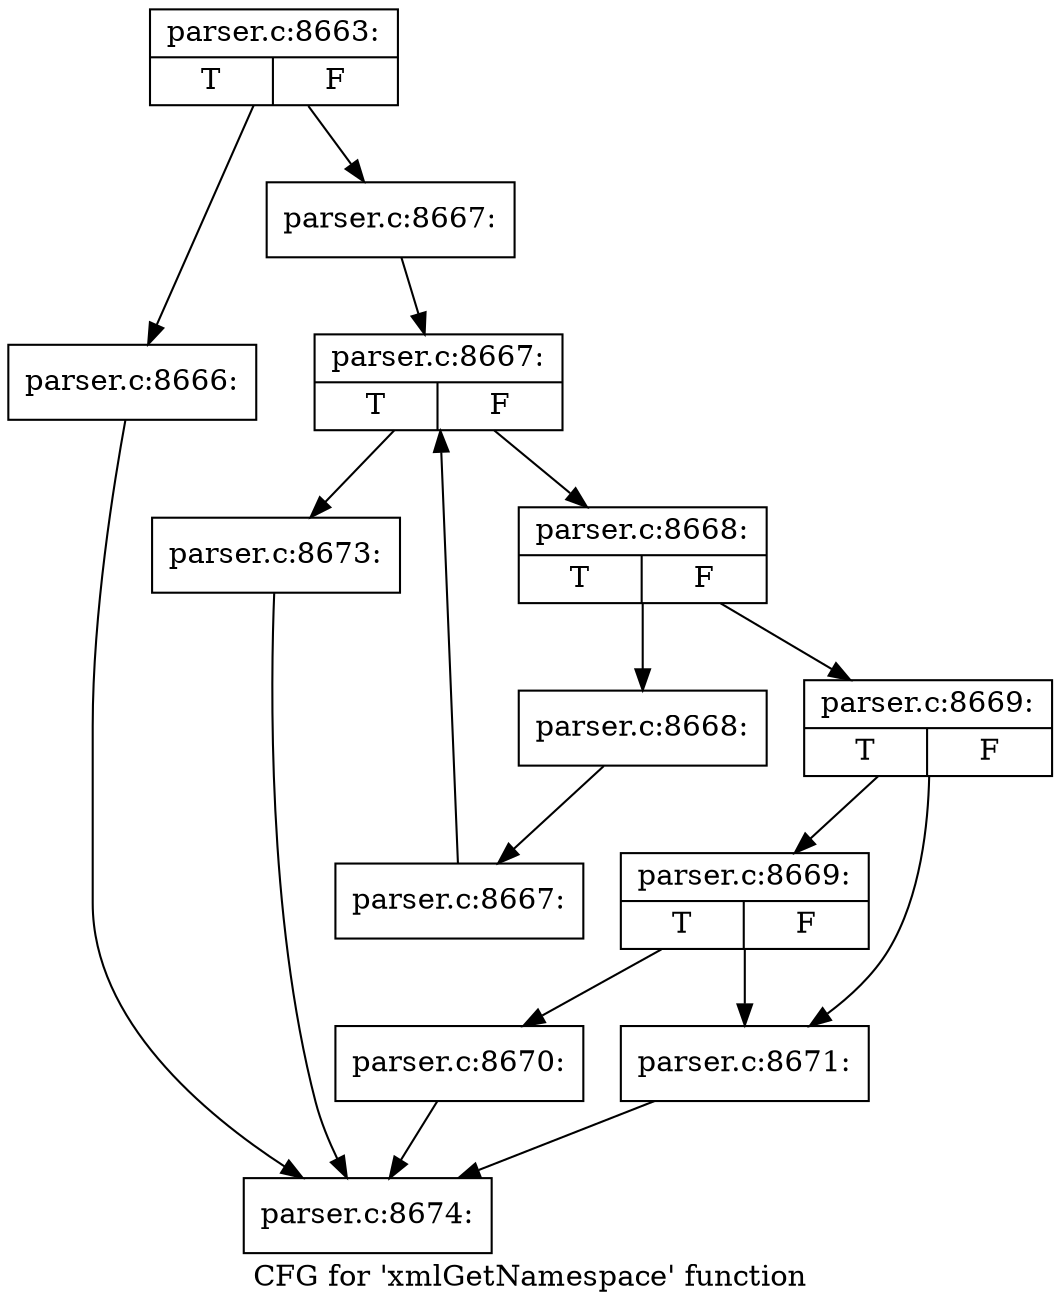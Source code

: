digraph "CFG for 'xmlGetNamespace' function" {
	label="CFG for 'xmlGetNamespace' function";

	Node0x55d73befb010 [shape=record,label="{parser.c:8663:|{<s0>T|<s1>F}}"];
	Node0x55d73befb010 -> Node0x55d73c3420e0;
	Node0x55d73befb010 -> Node0x55d73c342130;
	Node0x55d73c3420e0 [shape=record,label="{parser.c:8666:}"];
	Node0x55d73c3420e0 -> Node0x55d73befb060;
	Node0x55d73c342130 [shape=record,label="{parser.c:8667:}"];
	Node0x55d73c342130 -> Node0x55d73c342aa0;
	Node0x55d73c342aa0 [shape=record,label="{parser.c:8667:|{<s0>T|<s1>F}}"];
	Node0x55d73c342aa0 -> Node0x55d73c342d80;
	Node0x55d73c342aa0 -> Node0x55d73c342730;
	Node0x55d73c342d80 [shape=record,label="{parser.c:8668:|{<s0>T|<s1>F}}"];
	Node0x55d73c342d80 -> Node0x55d73c343050;
	Node0x55d73c342d80 -> Node0x55d73c3430a0;
	Node0x55d73c343050 [shape=record,label="{parser.c:8669:|{<s0>T|<s1>F}}"];
	Node0x55d73c343050 -> Node0x55d73c343790;
	Node0x55d73c343050 -> Node0x55d73c343740;
	Node0x55d73c343790 [shape=record,label="{parser.c:8669:|{<s0>T|<s1>F}}"];
	Node0x55d73c343790 -> Node0x55d73c3436f0;
	Node0x55d73c343790 -> Node0x55d73c343740;
	Node0x55d73c3436f0 [shape=record,label="{parser.c:8670:}"];
	Node0x55d73c3436f0 -> Node0x55d73befb060;
	Node0x55d73c343740 [shape=record,label="{parser.c:8671:}"];
	Node0x55d73c343740 -> Node0x55d73befb060;
	Node0x55d73c3430a0 [shape=record,label="{parser.c:8668:}"];
	Node0x55d73c3430a0 -> Node0x55d73c342cf0;
	Node0x55d73c342cf0 [shape=record,label="{parser.c:8667:}"];
	Node0x55d73c342cf0 -> Node0x55d73c342aa0;
	Node0x55d73c342730 [shape=record,label="{parser.c:8673:}"];
	Node0x55d73c342730 -> Node0x55d73befb060;
	Node0x55d73befb060 [shape=record,label="{parser.c:8674:}"];
}
